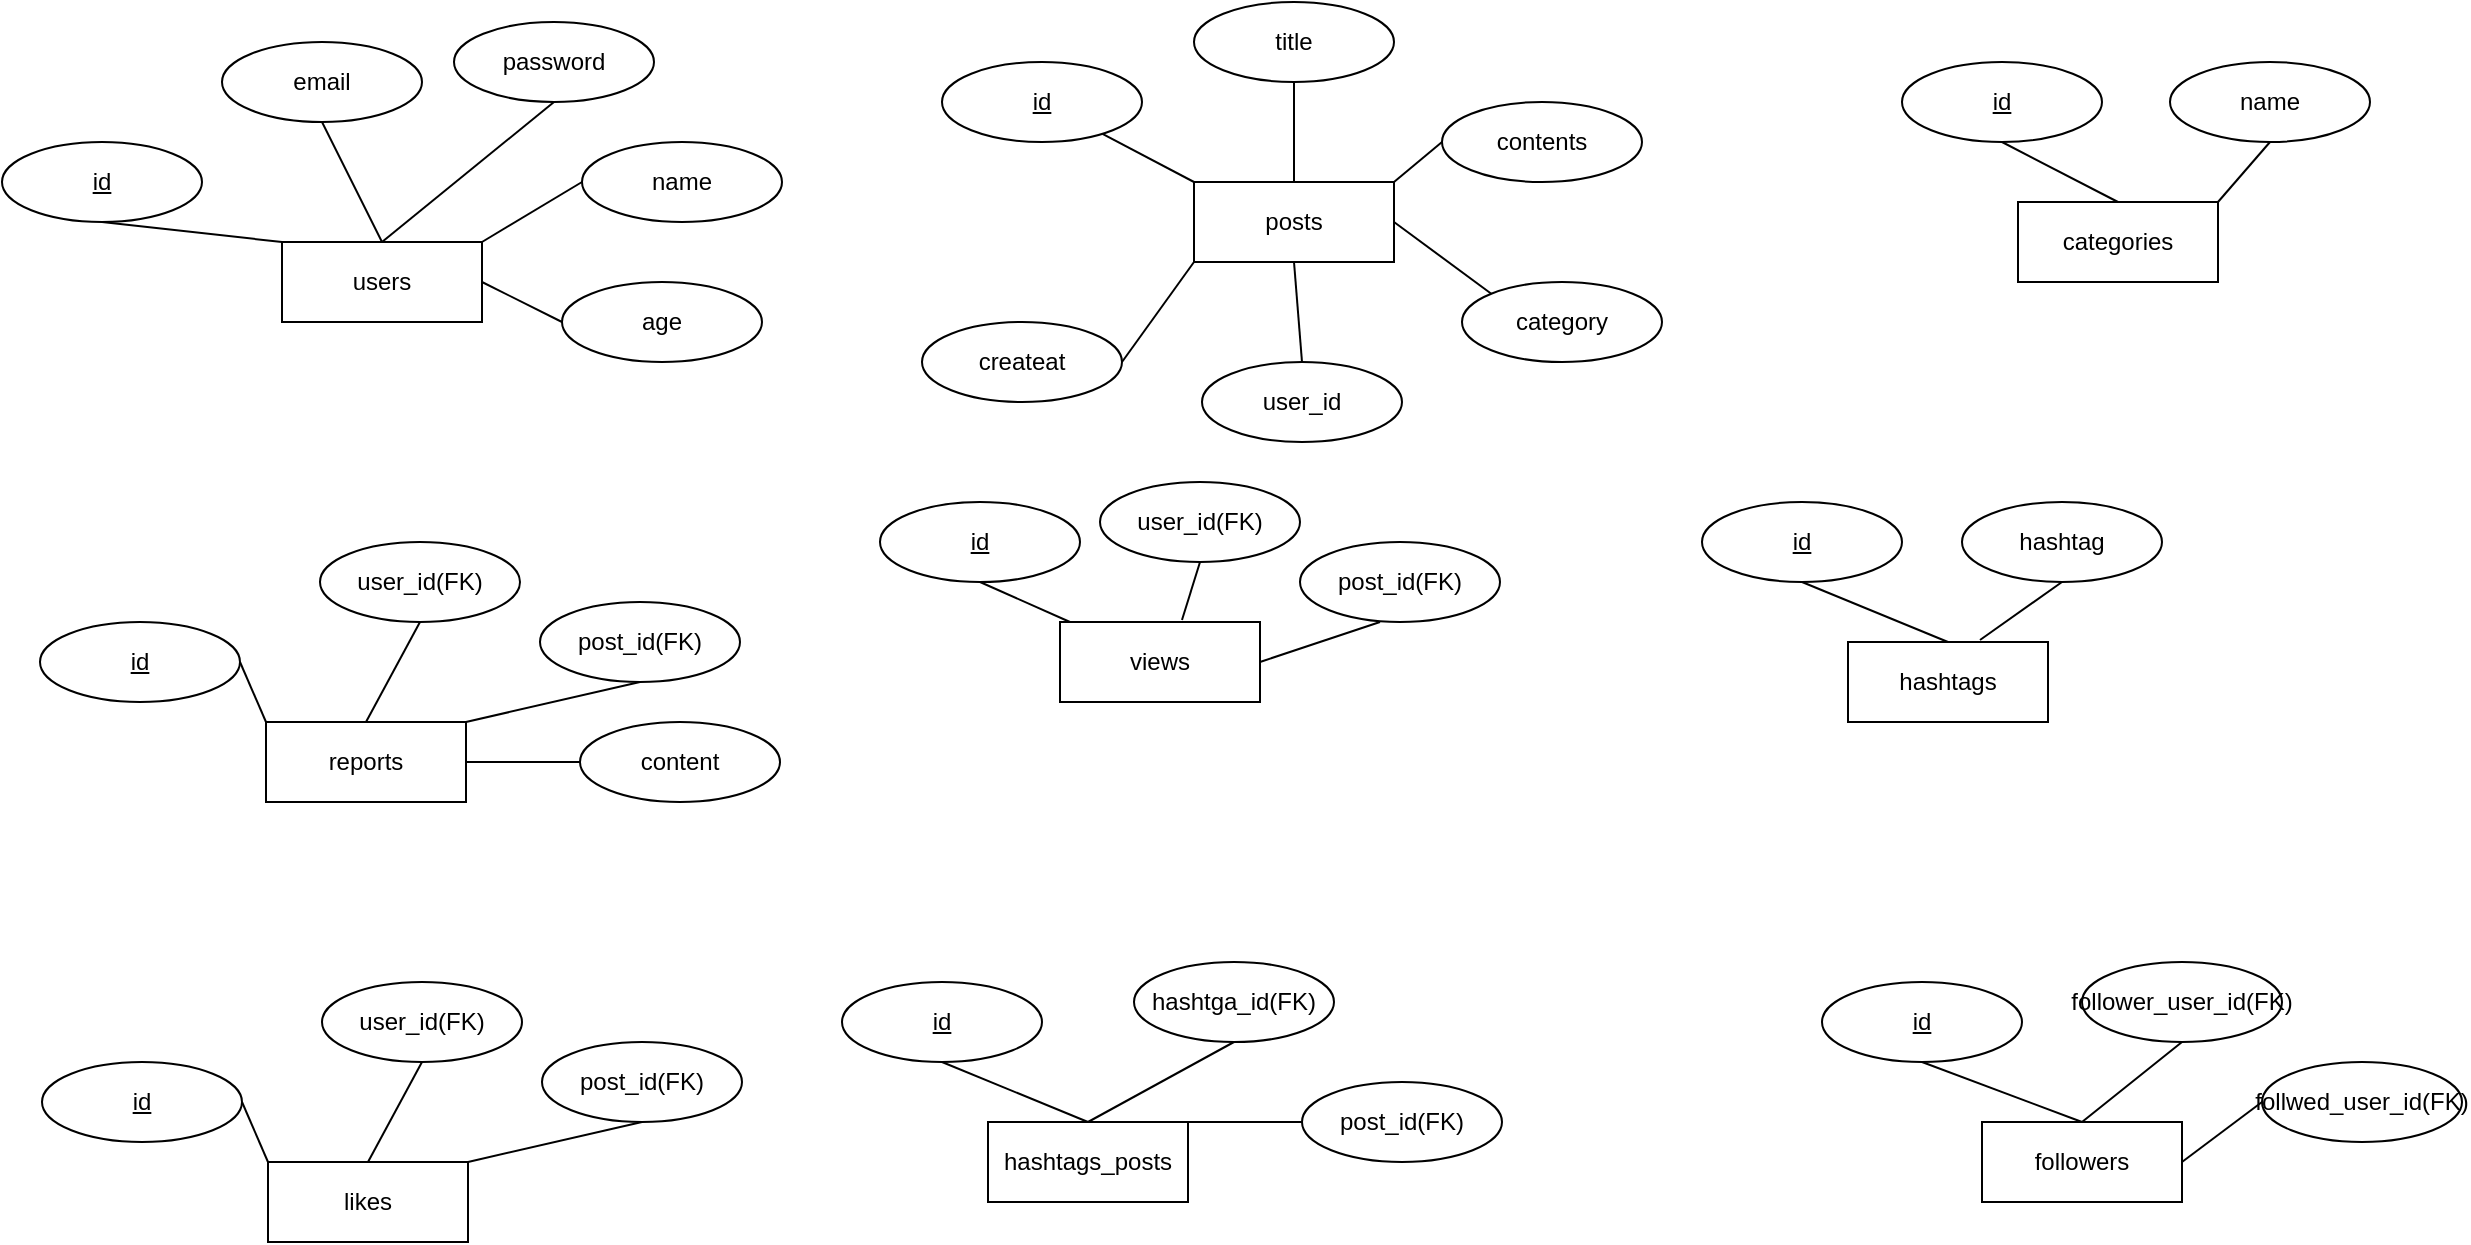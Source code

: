 <mxfile version="26.0.2">
  <diagram name="페이지-1" id="lvyuOp6DfGSYLUduwq0f">
    <mxGraphModel dx="1434" dy="746" grid="1" gridSize="10" guides="1" tooltips="1" connect="1" arrows="1" fold="1" page="1" pageScale="1" pageWidth="827" pageHeight="1169" math="0" shadow="0">
      <root>
        <mxCell id="0" />
        <mxCell id="1" parent="0" />
        <mxCell id="c4Icw5I4XPBOKroQMkJ1-80" value="" style="group" vertex="1" connectable="0" parent="1">
          <mxGeometry x="30" y="20" width="390" height="170" as="geometry" />
        </mxCell>
        <mxCell id="c4Icw5I4XPBOKroQMkJ1-1" value="users" style="whiteSpace=wrap;html=1;align=center;" vertex="1" parent="c4Icw5I4XPBOKroQMkJ1-80">
          <mxGeometry x="140" y="110" width="100" height="40" as="geometry" />
        </mxCell>
        <mxCell id="c4Icw5I4XPBOKroQMkJ1-9" value="id" style="ellipse;whiteSpace=wrap;html=1;align=center;fontStyle=4;" vertex="1" parent="c4Icw5I4XPBOKroQMkJ1-80">
          <mxGeometry y="60" width="100" height="40" as="geometry" />
        </mxCell>
        <mxCell id="c4Icw5I4XPBOKroQMkJ1-17" value="email" style="ellipse;whiteSpace=wrap;html=1;align=center;" vertex="1" parent="c4Icw5I4XPBOKroQMkJ1-80">
          <mxGeometry x="110" y="10" width="100" height="40" as="geometry" />
        </mxCell>
        <mxCell id="c4Icw5I4XPBOKroQMkJ1-19" value="" style="endArrow=none;html=1;rounded=0;exitX=0.5;exitY=1;exitDx=0;exitDy=0;entryX=0;entryY=0;entryDx=0;entryDy=0;" edge="1" parent="c4Icw5I4XPBOKroQMkJ1-80" source="c4Icw5I4XPBOKroQMkJ1-9" target="c4Icw5I4XPBOKroQMkJ1-1">
          <mxGeometry relative="1" as="geometry">
            <mxPoint x="90" y="180" as="sourcePoint" />
            <mxPoint x="250" y="180" as="targetPoint" />
          </mxGeometry>
        </mxCell>
        <mxCell id="c4Icw5I4XPBOKroQMkJ1-20" value="password" style="ellipse;whiteSpace=wrap;html=1;align=center;" vertex="1" parent="c4Icw5I4XPBOKroQMkJ1-80">
          <mxGeometry x="226" width="100" height="40" as="geometry" />
        </mxCell>
        <mxCell id="c4Icw5I4XPBOKroQMkJ1-21" value="name" style="ellipse;whiteSpace=wrap;html=1;align=center;" vertex="1" parent="c4Icw5I4XPBOKroQMkJ1-80">
          <mxGeometry x="290" y="60" width="100" height="40" as="geometry" />
        </mxCell>
        <mxCell id="c4Icw5I4XPBOKroQMkJ1-22" value="age" style="ellipse;whiteSpace=wrap;html=1;align=center;" vertex="1" parent="c4Icw5I4XPBOKroQMkJ1-80">
          <mxGeometry x="280" y="130" width="100" height="40" as="geometry" />
        </mxCell>
        <mxCell id="c4Icw5I4XPBOKroQMkJ1-23" value="" style="endArrow=none;html=1;rounded=0;exitX=0.5;exitY=1;exitDx=0;exitDy=0;entryX=0.5;entryY=0;entryDx=0;entryDy=0;" edge="1" parent="c4Icw5I4XPBOKroQMkJ1-80" source="c4Icw5I4XPBOKroQMkJ1-20" target="c4Icw5I4XPBOKroQMkJ1-1">
          <mxGeometry relative="1" as="geometry">
            <mxPoint x="80" y="70" as="sourcePoint" />
            <mxPoint x="150" y="120" as="targetPoint" />
          </mxGeometry>
        </mxCell>
        <mxCell id="c4Icw5I4XPBOKroQMkJ1-24" value="" style="endArrow=none;html=1;rounded=0;exitX=0.5;exitY=1;exitDx=0;exitDy=0;" edge="1" parent="c4Icw5I4XPBOKroQMkJ1-80" source="c4Icw5I4XPBOKroQMkJ1-17">
          <mxGeometry relative="1" as="geometry">
            <mxPoint x="324" y="70" as="sourcePoint" />
            <mxPoint x="190" y="110" as="targetPoint" />
          </mxGeometry>
        </mxCell>
        <mxCell id="c4Icw5I4XPBOKroQMkJ1-25" value="" style="endArrow=none;html=1;rounded=0;exitX=0;exitY=0.5;exitDx=0;exitDy=0;entryX=1;entryY=0;entryDx=0;entryDy=0;" edge="1" parent="c4Icw5I4XPBOKroQMkJ1-80" source="c4Icw5I4XPBOKroQMkJ1-21" target="c4Icw5I4XPBOKroQMkJ1-1">
          <mxGeometry relative="1" as="geometry">
            <mxPoint x="200" y="70" as="sourcePoint" />
            <mxPoint x="200" y="120" as="targetPoint" />
          </mxGeometry>
        </mxCell>
        <mxCell id="c4Icw5I4XPBOKroQMkJ1-26" value="" style="endArrow=none;html=1;rounded=0;exitX=0;exitY=0.5;exitDx=0;exitDy=0;entryX=1;entryY=0.5;entryDx=0;entryDy=0;" edge="1" parent="c4Icw5I4XPBOKroQMkJ1-80" source="c4Icw5I4XPBOKroQMkJ1-22" target="c4Icw5I4XPBOKroQMkJ1-1">
          <mxGeometry relative="1" as="geometry">
            <mxPoint x="290" y="110" as="sourcePoint" />
            <mxPoint x="250" y="120" as="targetPoint" />
          </mxGeometry>
        </mxCell>
        <mxCell id="c4Icw5I4XPBOKroQMkJ1-81" value="" style="group" vertex="1" connectable="0" parent="1">
          <mxGeometry x="490" y="10" width="370" height="220" as="geometry" />
        </mxCell>
        <mxCell id="c4Icw5I4XPBOKroQMkJ1-2" value="posts" style="whiteSpace=wrap;html=1;align=center;" vertex="1" parent="c4Icw5I4XPBOKroQMkJ1-81">
          <mxGeometry x="136" y="90" width="100" height="40" as="geometry" />
        </mxCell>
        <mxCell id="c4Icw5I4XPBOKroQMkJ1-16" value="id" style="ellipse;whiteSpace=wrap;html=1;align=center;fontStyle=4;" vertex="1" parent="c4Icw5I4XPBOKroQMkJ1-81">
          <mxGeometry x="10" y="30" width="100" height="40" as="geometry" />
        </mxCell>
        <mxCell id="c4Icw5I4XPBOKroQMkJ1-28" value="title" style="ellipse;whiteSpace=wrap;html=1;align=center;" vertex="1" parent="c4Icw5I4XPBOKroQMkJ1-81">
          <mxGeometry x="136" width="100" height="40" as="geometry" />
        </mxCell>
        <mxCell id="c4Icw5I4XPBOKroQMkJ1-29" value="contents" style="ellipse;whiteSpace=wrap;html=1;align=center;" vertex="1" parent="c4Icw5I4XPBOKroQMkJ1-81">
          <mxGeometry x="260" y="50" width="100" height="40" as="geometry" />
        </mxCell>
        <mxCell id="c4Icw5I4XPBOKroQMkJ1-30" value="category" style="ellipse;whiteSpace=wrap;html=1;align=center;" vertex="1" parent="c4Icw5I4XPBOKroQMkJ1-81">
          <mxGeometry x="270" y="140" width="100" height="40" as="geometry" />
        </mxCell>
        <mxCell id="c4Icw5I4XPBOKroQMkJ1-31" value="user_id" style="ellipse;whiteSpace=wrap;html=1;align=center;" vertex="1" parent="c4Icw5I4XPBOKroQMkJ1-81">
          <mxGeometry x="140" y="180" width="100" height="40" as="geometry" />
        </mxCell>
        <mxCell id="c4Icw5I4XPBOKroQMkJ1-32" value="createat" style="ellipse;whiteSpace=wrap;html=1;align=center;" vertex="1" parent="c4Icw5I4XPBOKroQMkJ1-81">
          <mxGeometry y="160" width="100" height="40" as="geometry" />
        </mxCell>
        <mxCell id="c4Icw5I4XPBOKroQMkJ1-33" value="" style="endArrow=none;html=1;rounded=0;exitX=0;exitY=0;exitDx=0;exitDy=0;" edge="1" parent="c4Icw5I4XPBOKroQMkJ1-81" source="c4Icw5I4XPBOKroQMkJ1-2" target="c4Icw5I4XPBOKroQMkJ1-16">
          <mxGeometry relative="1" as="geometry">
            <mxPoint x="300" y="-240" as="sourcePoint" />
            <mxPoint x="260" y="-260" as="targetPoint" />
          </mxGeometry>
        </mxCell>
        <mxCell id="c4Icw5I4XPBOKroQMkJ1-34" value="" style="endArrow=none;html=1;rounded=0;exitX=0.5;exitY=0;exitDx=0;exitDy=0;entryX=0.5;entryY=1;entryDx=0;entryDy=0;" edge="1" parent="c4Icw5I4XPBOKroQMkJ1-81" source="c4Icw5I4XPBOKroQMkJ1-2" target="c4Icw5I4XPBOKroQMkJ1-28">
          <mxGeometry relative="1" as="geometry">
            <mxPoint x="146" y="100" as="sourcePoint" />
            <mxPoint x="114" y="77" as="targetPoint" />
          </mxGeometry>
        </mxCell>
        <mxCell id="c4Icw5I4XPBOKroQMkJ1-35" value="" style="endArrow=none;html=1;rounded=0;exitX=1;exitY=0;exitDx=0;exitDy=0;entryX=0;entryY=0.5;entryDx=0;entryDy=0;" edge="1" parent="c4Icw5I4XPBOKroQMkJ1-81" source="c4Icw5I4XPBOKroQMkJ1-2" target="c4Icw5I4XPBOKroQMkJ1-29">
          <mxGeometry relative="1" as="geometry">
            <mxPoint x="196" y="100" as="sourcePoint" />
            <mxPoint x="210" y="50" as="targetPoint" />
          </mxGeometry>
        </mxCell>
        <mxCell id="c4Icw5I4XPBOKroQMkJ1-36" value="" style="endArrow=none;html=1;rounded=0;entryX=0;entryY=0;entryDx=0;entryDy=0;exitX=1;exitY=0.5;exitDx=0;exitDy=0;" edge="1" parent="c4Icw5I4XPBOKroQMkJ1-81" source="c4Icw5I4XPBOKroQMkJ1-2" target="c4Icw5I4XPBOKroQMkJ1-30">
          <mxGeometry relative="1" as="geometry">
            <mxPoint x="240" y="110" as="sourcePoint" />
            <mxPoint x="280" y="100" as="targetPoint" />
          </mxGeometry>
        </mxCell>
        <mxCell id="c4Icw5I4XPBOKroQMkJ1-37" value="" style="endArrow=none;html=1;rounded=0;entryX=0.5;entryY=0;entryDx=0;entryDy=0;exitX=0.5;exitY=1;exitDx=0;exitDy=0;" edge="1" parent="c4Icw5I4XPBOKroQMkJ1-81" source="c4Icw5I4XPBOKroQMkJ1-2" target="c4Icw5I4XPBOKroQMkJ1-31">
          <mxGeometry relative="1" as="geometry">
            <mxPoint x="246" y="120" as="sourcePoint" />
            <mxPoint x="295" y="156" as="targetPoint" />
          </mxGeometry>
        </mxCell>
        <mxCell id="c4Icw5I4XPBOKroQMkJ1-38" value="" style="endArrow=none;html=1;rounded=0;entryX=1;entryY=0.5;entryDx=0;entryDy=0;exitX=0;exitY=1;exitDx=0;exitDy=0;" edge="1" parent="c4Icw5I4XPBOKroQMkJ1-81" source="c4Icw5I4XPBOKroQMkJ1-2" target="c4Icw5I4XPBOKroQMkJ1-32">
          <mxGeometry relative="1" as="geometry">
            <mxPoint x="196" y="140" as="sourcePoint" />
            <mxPoint x="210" y="200" as="targetPoint" />
          </mxGeometry>
        </mxCell>
        <mxCell id="c4Icw5I4XPBOKroQMkJ1-82" value="" style="group" vertex="1" connectable="0" parent="1">
          <mxGeometry x="980" y="40" width="234" height="110" as="geometry" />
        </mxCell>
        <mxCell id="c4Icw5I4XPBOKroQMkJ1-3" value="categories" style="whiteSpace=wrap;html=1;align=center;" vertex="1" parent="c4Icw5I4XPBOKroQMkJ1-82">
          <mxGeometry x="58" y="70" width="100" height="40" as="geometry" />
        </mxCell>
        <mxCell id="c4Icw5I4XPBOKroQMkJ1-10" value="id" style="ellipse;whiteSpace=wrap;html=1;align=center;fontStyle=4;" vertex="1" parent="c4Icw5I4XPBOKroQMkJ1-82">
          <mxGeometry width="100" height="40" as="geometry" />
        </mxCell>
        <mxCell id="c4Icw5I4XPBOKroQMkJ1-39" value="name" style="ellipse;whiteSpace=wrap;html=1;align=center;" vertex="1" parent="c4Icw5I4XPBOKroQMkJ1-82">
          <mxGeometry x="134" width="100" height="40" as="geometry" />
        </mxCell>
        <mxCell id="c4Icw5I4XPBOKroQMkJ1-40" value="" style="endArrow=none;html=1;rounded=0;entryX=0.5;entryY=0;entryDx=0;entryDy=0;exitX=0.5;exitY=1;exitDx=0;exitDy=0;" edge="1" parent="c4Icw5I4XPBOKroQMkJ1-82" source="c4Icw5I4XPBOKroQMkJ1-10" target="c4Icw5I4XPBOKroQMkJ1-3">
          <mxGeometry relative="1" as="geometry">
            <mxPoint x="64" y="-250" as="sourcePoint" />
            <mxPoint x="28" y="-200" as="targetPoint" />
          </mxGeometry>
        </mxCell>
        <mxCell id="c4Icw5I4XPBOKroQMkJ1-41" value="" style="endArrow=none;html=1;rounded=0;entryX=1;entryY=0;entryDx=0;entryDy=0;exitX=0.5;exitY=1;exitDx=0;exitDy=0;" edge="1" parent="c4Icw5I4XPBOKroQMkJ1-82" source="c4Icw5I4XPBOKroQMkJ1-39" target="c4Icw5I4XPBOKroQMkJ1-3">
          <mxGeometry relative="1" as="geometry">
            <mxPoint x="60" y="50" as="sourcePoint" />
            <mxPoint x="118" y="80" as="targetPoint" />
          </mxGeometry>
        </mxCell>
        <mxCell id="c4Icw5I4XPBOKroQMkJ1-83" value="" style="group" vertex="1" connectable="0" parent="1">
          <mxGeometry x="469" y="250" width="310" height="110" as="geometry" />
        </mxCell>
        <mxCell id="c4Icw5I4XPBOKroQMkJ1-4" value="views" style="whiteSpace=wrap;html=1;align=center;" vertex="1" parent="c4Icw5I4XPBOKroQMkJ1-83">
          <mxGeometry x="90" y="70" width="100" height="40" as="geometry" />
        </mxCell>
        <mxCell id="c4Icw5I4XPBOKroQMkJ1-11" value="id" style="ellipse;whiteSpace=wrap;html=1;align=center;fontStyle=4;" vertex="1" parent="c4Icw5I4XPBOKroQMkJ1-83">
          <mxGeometry y="10" width="100" height="40" as="geometry" />
        </mxCell>
        <mxCell id="c4Icw5I4XPBOKroQMkJ1-43" value="user_id(FK)" style="ellipse;whiteSpace=wrap;html=1;align=center;" vertex="1" parent="c4Icw5I4XPBOKroQMkJ1-83">
          <mxGeometry x="110" width="100" height="40" as="geometry" />
        </mxCell>
        <mxCell id="c4Icw5I4XPBOKroQMkJ1-44" value="post_id(FK)" style="ellipse;whiteSpace=wrap;html=1;align=center;" vertex="1" parent="c4Icw5I4XPBOKroQMkJ1-83">
          <mxGeometry x="210" y="30" width="100" height="40" as="geometry" />
        </mxCell>
        <mxCell id="c4Icw5I4XPBOKroQMkJ1-45" value="" style="endArrow=none;html=1;rounded=0;exitX=0.5;exitY=1;exitDx=0;exitDy=0;" edge="1" parent="c4Icw5I4XPBOKroQMkJ1-83" source="c4Icw5I4XPBOKroQMkJ1-11" target="c4Icw5I4XPBOKroQMkJ1-4">
          <mxGeometry relative="1" as="geometry">
            <mxPoint x="62" y="-180" as="sourcePoint" />
            <mxPoint x="120" y="-150" as="targetPoint" />
          </mxGeometry>
        </mxCell>
        <mxCell id="c4Icw5I4XPBOKroQMkJ1-46" value="" style="endArrow=none;html=1;rounded=0;exitX=0.5;exitY=1;exitDx=0;exitDy=0;entryX=0.61;entryY=-0.025;entryDx=0;entryDy=0;entryPerimeter=0;" edge="1" parent="c4Icw5I4XPBOKroQMkJ1-83" source="c4Icw5I4XPBOKroQMkJ1-43" target="c4Icw5I4XPBOKroQMkJ1-4">
          <mxGeometry relative="1" as="geometry">
            <mxPoint x="60" y="60" as="sourcePoint" />
            <mxPoint x="105" y="80" as="targetPoint" />
          </mxGeometry>
        </mxCell>
        <mxCell id="c4Icw5I4XPBOKroQMkJ1-47" value="" style="endArrow=none;html=1;rounded=0;entryX=1;entryY=0.5;entryDx=0;entryDy=0;" edge="1" parent="c4Icw5I4XPBOKroQMkJ1-83" target="c4Icw5I4XPBOKroQMkJ1-4">
          <mxGeometry relative="1" as="geometry">
            <mxPoint x="250" y="70" as="sourcePoint" />
            <mxPoint x="161" y="79" as="targetPoint" />
          </mxGeometry>
        </mxCell>
        <mxCell id="c4Icw5I4XPBOKroQMkJ1-84" value="" style="group" vertex="1" connectable="0" parent="1">
          <mxGeometry x="880" y="260" width="230" height="110" as="geometry" />
        </mxCell>
        <mxCell id="c4Icw5I4XPBOKroQMkJ1-5" value="hashtags" style="whiteSpace=wrap;html=1;align=center;" vertex="1" parent="c4Icw5I4XPBOKroQMkJ1-84">
          <mxGeometry x="73" y="70" width="100" height="40" as="geometry" />
        </mxCell>
        <mxCell id="c4Icw5I4XPBOKroQMkJ1-12" value="id" style="ellipse;whiteSpace=wrap;html=1;align=center;fontStyle=4;" vertex="1" parent="c4Icw5I4XPBOKroQMkJ1-84">
          <mxGeometry width="100" height="40" as="geometry" />
        </mxCell>
        <mxCell id="c4Icw5I4XPBOKroQMkJ1-48" value="hashtag" style="ellipse;whiteSpace=wrap;html=1;align=center;" vertex="1" parent="c4Icw5I4XPBOKroQMkJ1-84">
          <mxGeometry x="130" width="100" height="40" as="geometry" />
        </mxCell>
        <mxCell id="c4Icw5I4XPBOKroQMkJ1-50" value="" style="endArrow=none;html=1;rounded=0;entryX=0.5;entryY=0;entryDx=0;entryDy=0;exitX=0.5;exitY=1;exitDx=0;exitDy=0;" edge="1" parent="c4Icw5I4XPBOKroQMkJ1-84" source="c4Icw5I4XPBOKroQMkJ1-12" target="c4Icw5I4XPBOKroQMkJ1-5">
          <mxGeometry relative="1" as="geometry">
            <mxPoint x="270" y="-100" as="sourcePoint" />
            <mxPoint x="210" y="-80" as="targetPoint" />
          </mxGeometry>
        </mxCell>
        <mxCell id="c4Icw5I4XPBOKroQMkJ1-51" value="" style="endArrow=none;html=1;rounded=0;entryX=0.66;entryY=-0.025;entryDx=0;entryDy=0;exitX=0.5;exitY=1;exitDx=0;exitDy=0;entryPerimeter=0;" edge="1" parent="c4Icw5I4XPBOKroQMkJ1-84" source="c4Icw5I4XPBOKroQMkJ1-48" target="c4Icw5I4XPBOKroQMkJ1-5">
          <mxGeometry relative="1" as="geometry">
            <mxPoint x="60" y="50" as="sourcePoint" />
            <mxPoint x="133" y="80" as="targetPoint" />
          </mxGeometry>
        </mxCell>
        <mxCell id="c4Icw5I4XPBOKroQMkJ1-85" value="" style="group" vertex="1" connectable="0" parent="1">
          <mxGeometry x="450" y="490" width="330" height="120" as="geometry" />
        </mxCell>
        <mxCell id="c4Icw5I4XPBOKroQMkJ1-52" value="hashtags_posts" style="whiteSpace=wrap;html=1;align=center;" vertex="1" parent="c4Icw5I4XPBOKroQMkJ1-85">
          <mxGeometry x="73" y="80" width="100" height="40" as="geometry" />
        </mxCell>
        <mxCell id="c4Icw5I4XPBOKroQMkJ1-53" value="id" style="ellipse;whiteSpace=wrap;html=1;align=center;fontStyle=4;" vertex="1" parent="c4Icw5I4XPBOKroQMkJ1-85">
          <mxGeometry y="10" width="100" height="40" as="geometry" />
        </mxCell>
        <mxCell id="c4Icw5I4XPBOKroQMkJ1-54" value="" style="endArrow=none;html=1;rounded=0;entryX=0.5;entryY=0;entryDx=0;entryDy=0;exitX=0.5;exitY=1;exitDx=0;exitDy=0;" edge="1" parent="c4Icw5I4XPBOKroQMkJ1-85" source="c4Icw5I4XPBOKroQMkJ1-53" target="c4Icw5I4XPBOKroQMkJ1-52">
          <mxGeometry relative="1" as="geometry">
            <mxPoint x="60" y="-90" as="sourcePoint" />
            <mxPoint x="133" y="-60" as="targetPoint" />
          </mxGeometry>
        </mxCell>
        <mxCell id="c4Icw5I4XPBOKroQMkJ1-56" value="post_id(FK)" style="ellipse;whiteSpace=wrap;html=1;align=center;" vertex="1" parent="c4Icw5I4XPBOKroQMkJ1-85">
          <mxGeometry x="230" y="60" width="100" height="40" as="geometry" />
        </mxCell>
        <mxCell id="c4Icw5I4XPBOKroQMkJ1-58" value="hashtga_id(FK)" style="ellipse;whiteSpace=wrap;html=1;align=center;" vertex="1" parent="c4Icw5I4XPBOKroQMkJ1-85">
          <mxGeometry x="146" width="100" height="40" as="geometry" />
        </mxCell>
        <mxCell id="c4Icw5I4XPBOKroQMkJ1-59" value="" style="endArrow=none;html=1;rounded=0;entryX=0.5;entryY=0;entryDx=0;entryDy=0;exitX=0.5;exitY=1;exitDx=0;exitDy=0;" edge="1" parent="c4Icw5I4XPBOKroQMkJ1-85" source="c4Icw5I4XPBOKroQMkJ1-58" target="c4Icw5I4XPBOKroQMkJ1-52">
          <mxGeometry relative="1" as="geometry">
            <mxPoint x="190" y="-90" as="sourcePoint" />
            <mxPoint x="149" y="-61" as="targetPoint" />
          </mxGeometry>
        </mxCell>
        <mxCell id="c4Icw5I4XPBOKroQMkJ1-60" value="" style="endArrow=none;html=1;rounded=0;entryX=1;entryY=0;entryDx=0;entryDy=0;exitX=0;exitY=0.5;exitDx=0;exitDy=0;" edge="1" parent="c4Icw5I4XPBOKroQMkJ1-85" source="c4Icw5I4XPBOKroQMkJ1-56" target="c4Icw5I4XPBOKroQMkJ1-52">
          <mxGeometry relative="1" as="geometry">
            <mxPoint x="206" y="50" as="sourcePoint" />
            <mxPoint x="133" y="90" as="targetPoint" />
          </mxGeometry>
        </mxCell>
        <mxCell id="c4Icw5I4XPBOKroQMkJ1-87" value="" style="group" vertex="1" connectable="0" parent="1">
          <mxGeometry x="50" y="500" width="350" height="130" as="geometry" />
        </mxCell>
        <mxCell id="c4Icw5I4XPBOKroQMkJ1-6" value="likes" style="whiteSpace=wrap;html=1;align=center;" vertex="1" parent="c4Icw5I4XPBOKroQMkJ1-87">
          <mxGeometry x="113" y="90" width="100" height="40" as="geometry" />
        </mxCell>
        <mxCell id="c4Icw5I4XPBOKroQMkJ1-14" value="id" style="ellipse;whiteSpace=wrap;html=1;align=center;fontStyle=4;" vertex="1" parent="c4Icw5I4XPBOKroQMkJ1-87">
          <mxGeometry y="40" width="100" height="40" as="geometry" />
        </mxCell>
        <mxCell id="c4Icw5I4XPBOKroQMkJ1-61" value="user_id(FK)" style="ellipse;whiteSpace=wrap;html=1;align=center;" vertex="1" parent="c4Icw5I4XPBOKroQMkJ1-87">
          <mxGeometry x="140" width="100" height="40" as="geometry" />
        </mxCell>
        <mxCell id="c4Icw5I4XPBOKroQMkJ1-62" value="post_id(FK)" style="ellipse;whiteSpace=wrap;html=1;align=center;" vertex="1" parent="c4Icw5I4XPBOKroQMkJ1-87">
          <mxGeometry x="250" y="30" width="100" height="40" as="geometry" />
        </mxCell>
        <mxCell id="c4Icw5I4XPBOKroQMkJ1-63" value="" style="endArrow=none;html=1;rounded=0;entryX=0;entryY=0;entryDx=0;entryDy=0;exitX=1;exitY=0.5;exitDx=0;exitDy=0;" edge="1" parent="c4Icw5I4XPBOKroQMkJ1-87" source="c4Icw5I4XPBOKroQMkJ1-14" target="c4Icw5I4XPBOKroQMkJ1-6">
          <mxGeometry relative="1" as="geometry">
            <mxPoint x="246" y="-110" as="sourcePoint" />
            <mxPoint x="173" y="-70" as="targetPoint" />
          </mxGeometry>
        </mxCell>
        <mxCell id="c4Icw5I4XPBOKroQMkJ1-64" value="" style="endArrow=none;html=1;rounded=0;entryX=0.5;entryY=0;entryDx=0;entryDy=0;exitX=0.5;exitY=1;exitDx=0;exitDy=0;" edge="1" parent="c4Icw5I4XPBOKroQMkJ1-87" source="c4Icw5I4XPBOKroQMkJ1-61" target="c4Icw5I4XPBOKroQMkJ1-6">
          <mxGeometry relative="1" as="geometry">
            <mxPoint x="110" y="70" as="sourcePoint" />
            <mxPoint x="123" y="100" as="targetPoint" />
          </mxGeometry>
        </mxCell>
        <mxCell id="c4Icw5I4XPBOKroQMkJ1-65" value="" style="endArrow=none;html=1;rounded=0;exitX=0.5;exitY=1;exitDx=0;exitDy=0;entryX=1;entryY=0;entryDx=0;entryDy=0;" edge="1" parent="c4Icw5I4XPBOKroQMkJ1-87" source="c4Icw5I4XPBOKroQMkJ1-62" target="c4Icw5I4XPBOKroQMkJ1-6">
          <mxGeometry relative="1" as="geometry">
            <mxPoint x="193" y="52" as="sourcePoint" />
            <mxPoint x="220" y="90" as="targetPoint" />
          </mxGeometry>
        </mxCell>
        <mxCell id="c4Icw5I4XPBOKroQMkJ1-90" value="" style="group" vertex="1" connectable="0" parent="1">
          <mxGeometry x="49" y="280" width="370" height="130" as="geometry" />
        </mxCell>
        <mxCell id="c4Icw5I4XPBOKroQMkJ1-91" value="reports" style="whiteSpace=wrap;html=1;align=center;" vertex="1" parent="c4Icw5I4XPBOKroQMkJ1-90">
          <mxGeometry x="113" y="90" width="100" height="40" as="geometry" />
        </mxCell>
        <mxCell id="c4Icw5I4XPBOKroQMkJ1-92" value="id" style="ellipse;whiteSpace=wrap;html=1;align=center;fontStyle=4;" vertex="1" parent="c4Icw5I4XPBOKroQMkJ1-90">
          <mxGeometry y="40" width="100" height="40" as="geometry" />
        </mxCell>
        <mxCell id="c4Icw5I4XPBOKroQMkJ1-93" value="user_id(FK)" style="ellipse;whiteSpace=wrap;html=1;align=center;" vertex="1" parent="c4Icw5I4XPBOKroQMkJ1-90">
          <mxGeometry x="140" width="100" height="40" as="geometry" />
        </mxCell>
        <mxCell id="c4Icw5I4XPBOKroQMkJ1-94" value="post_id(FK)" style="ellipse;whiteSpace=wrap;html=1;align=center;" vertex="1" parent="c4Icw5I4XPBOKroQMkJ1-90">
          <mxGeometry x="250" y="30" width="100" height="40" as="geometry" />
        </mxCell>
        <mxCell id="c4Icw5I4XPBOKroQMkJ1-95" value="" style="endArrow=none;html=1;rounded=0;entryX=0;entryY=0;entryDx=0;entryDy=0;exitX=1;exitY=0.5;exitDx=0;exitDy=0;" edge="1" parent="c4Icw5I4XPBOKroQMkJ1-90" source="c4Icw5I4XPBOKroQMkJ1-92" target="c4Icw5I4XPBOKroQMkJ1-91">
          <mxGeometry relative="1" as="geometry">
            <mxPoint x="246" y="-110" as="sourcePoint" />
            <mxPoint x="173" y="-70" as="targetPoint" />
          </mxGeometry>
        </mxCell>
        <mxCell id="c4Icw5I4XPBOKroQMkJ1-96" value="" style="endArrow=none;html=1;rounded=0;entryX=0.5;entryY=0;entryDx=0;entryDy=0;exitX=0.5;exitY=1;exitDx=0;exitDy=0;" edge="1" parent="c4Icw5I4XPBOKroQMkJ1-90" source="c4Icw5I4XPBOKroQMkJ1-93" target="c4Icw5I4XPBOKroQMkJ1-91">
          <mxGeometry relative="1" as="geometry">
            <mxPoint x="110" y="70" as="sourcePoint" />
            <mxPoint x="123" y="100" as="targetPoint" />
          </mxGeometry>
        </mxCell>
        <mxCell id="c4Icw5I4XPBOKroQMkJ1-97" value="" style="endArrow=none;html=1;rounded=0;exitX=0.5;exitY=1;exitDx=0;exitDy=0;entryX=1;entryY=0;entryDx=0;entryDy=0;" edge="1" parent="c4Icw5I4XPBOKroQMkJ1-90" source="c4Icw5I4XPBOKroQMkJ1-94" target="c4Icw5I4XPBOKroQMkJ1-91">
          <mxGeometry relative="1" as="geometry">
            <mxPoint x="193" y="52" as="sourcePoint" />
            <mxPoint x="220" y="90" as="targetPoint" />
          </mxGeometry>
        </mxCell>
        <mxCell id="c4Icw5I4XPBOKroQMkJ1-98" value="content" style="ellipse;whiteSpace=wrap;html=1;align=center;" vertex="1" parent="c4Icw5I4XPBOKroQMkJ1-90">
          <mxGeometry x="270" y="90" width="100" height="40" as="geometry" />
        </mxCell>
        <mxCell id="c4Icw5I4XPBOKroQMkJ1-99" value="" style="endArrow=none;html=1;rounded=0;exitX=0;exitY=0.5;exitDx=0;exitDy=0;entryX=1;entryY=0.5;entryDx=0;entryDy=0;" edge="1" parent="c4Icw5I4XPBOKroQMkJ1-90" source="c4Icw5I4XPBOKroQMkJ1-98" target="c4Icw5I4XPBOKroQMkJ1-91">
          <mxGeometry relative="1" as="geometry">
            <mxPoint x="310" y="80" as="sourcePoint" />
            <mxPoint x="223" y="100" as="targetPoint" />
          </mxGeometry>
        </mxCell>
        <mxCell id="c4Icw5I4XPBOKroQMkJ1-100" value="" style="group" vertex="1" connectable="0" parent="1">
          <mxGeometry x="940" y="490" width="320" height="120" as="geometry" />
        </mxCell>
        <mxCell id="c4Icw5I4XPBOKroQMkJ1-101" value="followers" style="whiteSpace=wrap;html=1;align=center;" vertex="1" parent="c4Icw5I4XPBOKroQMkJ1-100">
          <mxGeometry x="80" y="80" width="100" height="40" as="geometry" />
        </mxCell>
        <mxCell id="c4Icw5I4XPBOKroQMkJ1-102" value="id" style="ellipse;whiteSpace=wrap;html=1;align=center;fontStyle=4;" vertex="1" parent="c4Icw5I4XPBOKroQMkJ1-100">
          <mxGeometry y="10" width="100" height="40" as="geometry" />
        </mxCell>
        <mxCell id="c4Icw5I4XPBOKroQMkJ1-103" value="" style="endArrow=none;html=1;rounded=0;entryX=0.5;entryY=0;entryDx=0;entryDy=0;exitX=0.5;exitY=1;exitDx=0;exitDy=0;" edge="1" parent="c4Icw5I4XPBOKroQMkJ1-100" source="c4Icw5I4XPBOKroQMkJ1-102" target="c4Icw5I4XPBOKroQMkJ1-101">
          <mxGeometry relative="1" as="geometry">
            <mxPoint x="80" y="-150" as="sourcePoint" />
            <mxPoint x="93" y="-120" as="targetPoint" />
          </mxGeometry>
        </mxCell>
        <mxCell id="c4Icw5I4XPBOKroQMkJ1-104" value="follower_user_id(FK)" style="ellipse;whiteSpace=wrap;html=1;align=center;" vertex="1" parent="c4Icw5I4XPBOKroQMkJ1-100">
          <mxGeometry x="130" width="100" height="40" as="geometry" />
        </mxCell>
        <mxCell id="c4Icw5I4XPBOKroQMkJ1-105" value="" style="endArrow=none;html=1;rounded=0;entryX=0.5;entryY=1;entryDx=0;entryDy=0;exitX=0.5;exitY=0;exitDx=0;exitDy=0;" edge="1" parent="c4Icw5I4XPBOKroQMkJ1-100" source="c4Icw5I4XPBOKroQMkJ1-101" target="c4Icw5I4XPBOKroQMkJ1-104">
          <mxGeometry relative="1" as="geometry">
            <mxPoint x="60" y="60" as="sourcePoint" />
            <mxPoint x="140" y="90" as="targetPoint" />
          </mxGeometry>
        </mxCell>
        <mxCell id="c4Icw5I4XPBOKroQMkJ1-106" value="follwed_user_id(FK)" style="ellipse;whiteSpace=wrap;html=1;align=center;" vertex="1" parent="c4Icw5I4XPBOKroQMkJ1-100">
          <mxGeometry x="220" y="50" width="100" height="40" as="geometry" />
        </mxCell>
        <mxCell id="c4Icw5I4XPBOKroQMkJ1-107" value="" style="endArrow=none;html=1;rounded=0;entryX=0;entryY=0.5;entryDx=0;entryDy=0;exitX=1;exitY=0.5;exitDx=0;exitDy=0;" edge="1" parent="c4Icw5I4XPBOKroQMkJ1-100" source="c4Icw5I4XPBOKroQMkJ1-101" target="c4Icw5I4XPBOKroQMkJ1-106">
          <mxGeometry relative="1" as="geometry">
            <mxPoint x="140" y="90" as="sourcePoint" />
            <mxPoint x="190" y="50" as="targetPoint" />
          </mxGeometry>
        </mxCell>
      </root>
    </mxGraphModel>
  </diagram>
</mxfile>

